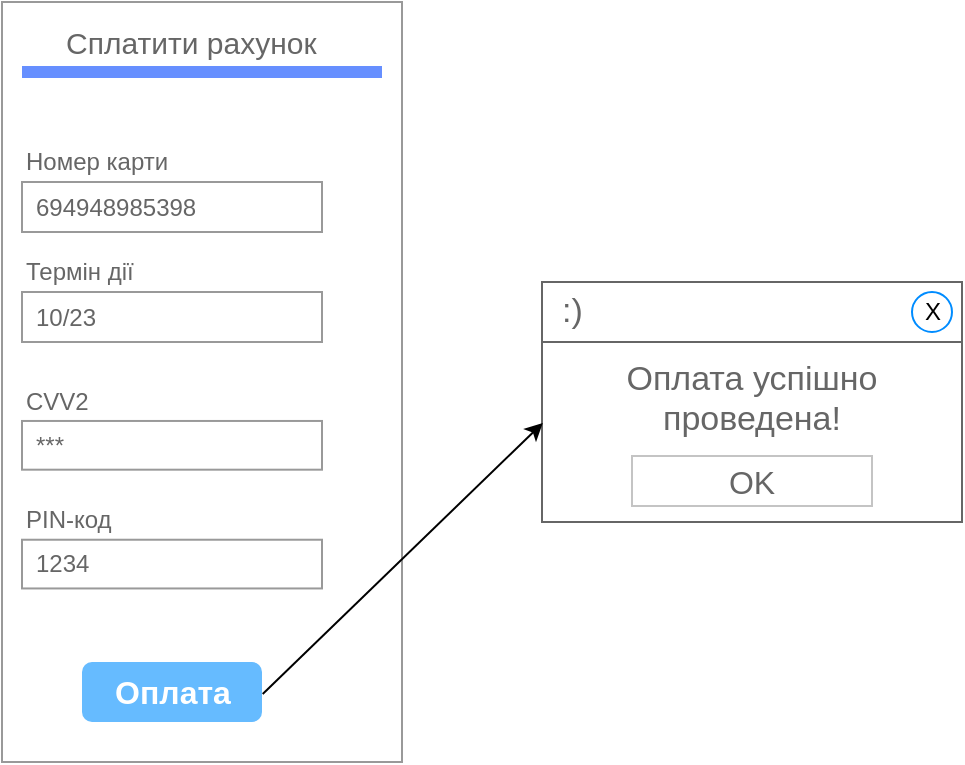 <mxfile version="22.0.0" type="device">
  <diagram name="Page-1" id="2cc2dc42-3aac-f2a9-1cec-7a8b7cbee084">
    <mxGraphModel dx="1050" dy="542" grid="1" gridSize="10" guides="1" tooltips="1" connect="1" arrows="1" fold="1" page="1" pageScale="1" pageWidth="1100" pageHeight="850" background="none" math="0" shadow="0">
      <root>
        <mxCell id="0" />
        <mxCell id="1" parent="0" />
        <mxCell id="0mY08jlZZPQDah0Fw9np-5" value="" style="strokeWidth=1;shadow=0;dashed=0;align=center;html=1;shape=mxgraph.mockup.forms.rrect;rSize=0;strokeColor=#999999;fillColor=#ffffff;" parent="1" vertex="1">
          <mxGeometry x="330" y="140" width="200" height="380" as="geometry" />
        </mxCell>
        <mxCell id="0mY08jlZZPQDah0Fw9np-6" value="Сплатити рахунок" style="strokeWidth=1;shadow=0;dashed=0;align=center;html=1;shape=mxgraph.mockup.forms.anchor;fontSize=15;fontColor=#666666;align=left;resizeWidth=1;spacingLeft=0;" parent="0mY08jlZZPQDah0Fw9np-5" vertex="1">
          <mxGeometry width="140" height="20" relative="1" as="geometry">
            <mxPoint x="30" y="10" as="offset" />
          </mxGeometry>
        </mxCell>
        <mxCell id="0mY08jlZZPQDah0Fw9np-7" value="" style="shape=line;strokeColor=#668FFF;strokeWidth=6;html=1;resizeWidth=1;" parent="0mY08jlZZPQDah0Fw9np-5" vertex="1">
          <mxGeometry width="180" height="10" relative="1" as="geometry">
            <mxPoint x="10" y="30" as="offset" />
          </mxGeometry>
        </mxCell>
        <mxCell id="0mY08jlZZPQDah0Fw9np-8" value="Номер карти" style="strokeWidth=1;shadow=0;dashed=0;align=center;html=1;shape=mxgraph.mockup.forms.anchor;fontSize=12;fontColor=#666666;align=left;resizeWidth=1;spacingLeft=0;" parent="0mY08jlZZPQDah0Fw9np-5" vertex="1">
          <mxGeometry width="100" height="20" relative="1" as="geometry">
            <mxPoint x="10" y="70" as="offset" />
          </mxGeometry>
        </mxCell>
        <mxCell id="0mY08jlZZPQDah0Fw9np-9" value="694948985398" style="strokeWidth=1;shadow=0;dashed=0;align=center;html=1;shape=mxgraph.mockup.forms.rrect;rSize=0;strokeColor=#999999;fontColor=#666666;align=left;spacingLeft=5;resizeWidth=1;" parent="0mY08jlZZPQDah0Fw9np-5" vertex="1">
          <mxGeometry width="150" height="25" relative="1" as="geometry">
            <mxPoint x="10" y="90" as="offset" />
          </mxGeometry>
        </mxCell>
        <mxCell id="0mY08jlZZPQDah0Fw9np-10" value="Термін дії" style="strokeWidth=1;shadow=0;dashed=0;align=center;html=1;shape=mxgraph.mockup.forms.anchor;fontSize=12;fontColor=#666666;align=left;resizeWidth=1;spacingLeft=0;" parent="0mY08jlZZPQDah0Fw9np-5" vertex="1">
          <mxGeometry width="100" height="20" relative="1" as="geometry">
            <mxPoint x="10" y="125" as="offset" />
          </mxGeometry>
        </mxCell>
        <mxCell id="0mY08jlZZPQDah0Fw9np-11" value="10/23" style="strokeWidth=1;shadow=0;dashed=0;align=center;html=1;shape=mxgraph.mockup.forms.rrect;rSize=0;strokeColor=#999999;fontColor=#666666;align=left;spacingLeft=5;resizeWidth=1;" parent="0mY08jlZZPQDah0Fw9np-5" vertex="1">
          <mxGeometry width="150" height="25" relative="1" as="geometry">
            <mxPoint x="10" y="145" as="offset" />
          </mxGeometry>
        </mxCell>
        <mxCell id="0mY08jlZZPQDah0Fw9np-12" value="Оплата" style="strokeWidth=1;shadow=0;dashed=0;align=center;html=1;shape=mxgraph.mockup.forms.rrect;rSize=5;strokeColor=none;fontColor=#ffffff;fillColor=#66bbff;fontSize=16;fontStyle=1;" parent="0mY08jlZZPQDah0Fw9np-5" vertex="1">
          <mxGeometry y="1" width="90" height="30" relative="1" as="geometry">
            <mxPoint x="40" y="-50" as="offset" />
          </mxGeometry>
        </mxCell>
        <mxCell id="2nRl-AkqdyDhM134WjIi-3" value="" style="group" vertex="1" connectable="0" parent="0mY08jlZZPQDah0Fw9np-5">
          <mxGeometry x="10" y="249.378" width="150" height="43.845" as="geometry" />
        </mxCell>
        <mxCell id="2nRl-AkqdyDhM134WjIi-1" value="PIN-код" style="strokeWidth=1;shadow=0;dashed=0;align=center;html=1;shape=mxgraph.mockup.forms.anchor;fontSize=12;fontColor=#666666;align=left;resizeWidth=1;spacingLeft=0;" vertex="1" parent="2nRl-AkqdyDhM134WjIi-3">
          <mxGeometry width="100" height="19.487" as="geometry" />
        </mxCell>
        <mxCell id="2nRl-AkqdyDhM134WjIi-2" value="1234" style="strokeWidth=1;shadow=0;dashed=0;align=center;html=1;shape=mxgraph.mockup.forms.rrect;rSize=0;strokeColor=#999999;fontColor=#666666;align=left;spacingLeft=5;resizeWidth=1;" vertex="1" parent="2nRl-AkqdyDhM134WjIi-3">
          <mxGeometry y="19.486" width="150" height="24.359" as="geometry" />
        </mxCell>
        <mxCell id="2nRl-AkqdyDhM134WjIi-4" value="" style="group" vertex="1" connectable="0" parent="0mY08jlZZPQDah0Fw9np-5">
          <mxGeometry x="10" y="189.996" width="150" height="43.845" as="geometry" />
        </mxCell>
        <mxCell id="0mY08jlZZPQDah0Fw9np-17" value="CVV2" style="strokeWidth=1;shadow=0;dashed=0;align=center;html=1;shape=mxgraph.mockup.forms.anchor;fontSize=12;fontColor=#666666;align=left;resizeWidth=1;spacingLeft=0;" parent="2nRl-AkqdyDhM134WjIi-4" vertex="1">
          <mxGeometry width="100" height="19.487" as="geometry" />
        </mxCell>
        <mxCell id="0mY08jlZZPQDah0Fw9np-18" value="***" style="strokeWidth=1;shadow=0;dashed=0;align=center;html=1;shape=mxgraph.mockup.forms.rrect;rSize=0;strokeColor=#999999;fontColor=#666666;align=left;spacingLeft=5;resizeWidth=1;" parent="2nRl-AkqdyDhM134WjIi-4" vertex="1">
          <mxGeometry y="19.486" width="150" height="24.359" as="geometry" />
        </mxCell>
        <mxCell id="0mY08jlZZPQDah0Fw9np-19" value="Оплата успішно&lt;br&gt;проведена!" style="strokeWidth=1;shadow=0;dashed=0;align=center;html=1;shape=mxgraph.mockup.containers.rrect;rSize=0;strokeColor=#666666;fontColor=#666666;fontSize=17;verticalAlign=top;whiteSpace=wrap;fillColor=#ffffff;spacingTop=32;" parent="1" vertex="1">
          <mxGeometry x="600" y="280" width="210" height="120" as="geometry" />
        </mxCell>
        <mxCell id="0mY08jlZZPQDah0Fw9np-20" value=":)" style="strokeWidth=1;shadow=0;dashed=0;align=center;html=1;shape=mxgraph.mockup.containers.rrect;rSize=0;fontSize=17;fontColor=#666666;strokeColor=#666666;align=left;spacingLeft=8;fillColor=#ffffff;resizeWidth=1;whiteSpace=wrap;" parent="0mY08jlZZPQDah0Fw9np-19" vertex="1">
          <mxGeometry width="210" height="30" relative="1" as="geometry" />
        </mxCell>
        <mxCell id="0mY08jlZZPQDah0Fw9np-21" value="Х" style="shape=ellipse;strokeColor=#008cff;resizable=0;fillColor=none;html=1;" parent="0mY08jlZZPQDah0Fw9np-20" vertex="1">
          <mxGeometry x="1" y="0.5" width="20" height="20" relative="1" as="geometry">
            <mxPoint x="-25" y="-10" as="offset" />
          </mxGeometry>
        </mxCell>
        <mxCell id="0mY08jlZZPQDah0Fw9np-22" value="OK" style="strokeWidth=1;shadow=0;dashed=0;align=center;html=1;shape=mxgraph.mockup.containers.rrect;rSize=0;fontSize=16;fontColor=#666666;strokeColor=#c4c4c4;resizable=0;whiteSpace=wrap;fillColor=#ffffff;" parent="0mY08jlZZPQDah0Fw9np-19" vertex="1">
          <mxGeometry x="0.5" y="1" width="120" height="25" relative="1" as="geometry">
            <mxPoint x="-60" y="-33" as="offset" />
          </mxGeometry>
        </mxCell>
        <mxCell id="2nRl-AkqdyDhM134WjIi-5" value="" style="endArrow=classic;html=1;rounded=0;exitX=1.004;exitY=0.533;exitDx=0;exitDy=0;exitPerimeter=0;entryX=0.002;entryY=0.587;entryDx=0;entryDy=0;entryPerimeter=0;" edge="1" parent="1" source="0mY08jlZZPQDah0Fw9np-12" target="0mY08jlZZPQDah0Fw9np-19">
          <mxGeometry width="50" height="50" relative="1" as="geometry">
            <mxPoint x="510" y="310" as="sourcePoint" />
            <mxPoint x="560" y="260" as="targetPoint" />
          </mxGeometry>
        </mxCell>
      </root>
    </mxGraphModel>
  </diagram>
</mxfile>
